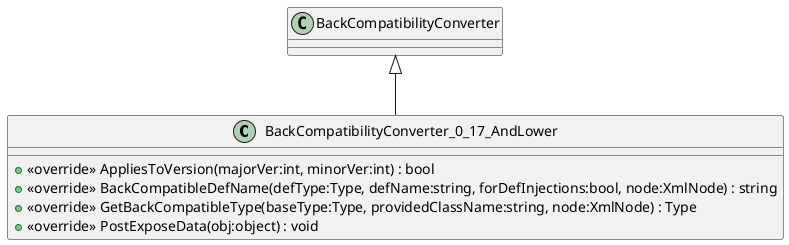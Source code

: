 @startuml
class BackCompatibilityConverter_0_17_AndLower {
    + <<override>> AppliesToVersion(majorVer:int, minorVer:int) : bool
    + <<override>> BackCompatibleDefName(defType:Type, defName:string, forDefInjections:bool, node:XmlNode) : string
    + <<override>> GetBackCompatibleType(baseType:Type, providedClassName:string, node:XmlNode) : Type
    + <<override>> PostExposeData(obj:object) : void
}
BackCompatibilityConverter <|-- BackCompatibilityConverter_0_17_AndLower
@enduml
